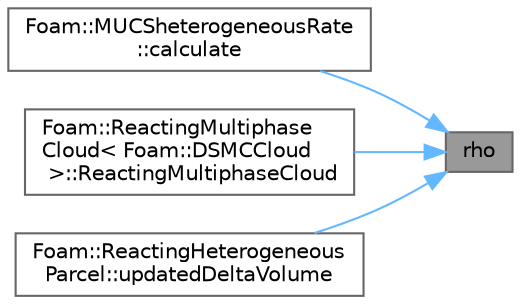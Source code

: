 digraph "rho"
{
 // LATEX_PDF_SIZE
  bgcolor="transparent";
  edge [fontname=Helvetica,fontsize=10,labelfontname=Helvetica,labelfontsize=10];
  node [fontname=Helvetica,fontsize=10,shape=box,height=0.2,width=0.4];
  rankdir="RL";
  Node1 [id="Node000001",label="rho",height=0.2,width=0.4,color="gray40", fillcolor="grey60", style="filled", fontcolor="black",tooltip=" "];
  Node1 -> Node2 [id="edge1_Node000001_Node000002",dir="back",color="steelblue1",style="solid",tooltip=" "];
  Node2 [id="Node000002",label="Foam::MUCSheterogeneousRate\l::calculate",height=0.2,width=0.4,color="grey40", fillcolor="white", style="filled",URL="$classFoam_1_1MUCSheterogeneousRate.html#a54e3cd1b78ff4e5c8b6da4cc2a8e6e01",tooltip=" "];
  Node1 -> Node3 [id="edge2_Node000001_Node000003",dir="back",color="steelblue1",style="solid",tooltip=" "];
  Node3 [id="Node000003",label="Foam::ReactingMultiphase\lCloud\< Foam::DSMCCloud\l \>::ReactingMultiphaseCloud",height=0.2,width=0.4,color="grey40", fillcolor="white", style="filled",URL="$classFoam_1_1ReactingMultiphaseCloud.html#a57533d0393410d48729ea6d163c4a339",tooltip=" "];
  Node1 -> Node4 [id="edge3_Node000001_Node000004",dir="back",color="steelblue1",style="solid",tooltip=" "];
  Node4 [id="Node000004",label="Foam::ReactingHeterogeneous\lParcel::updatedDeltaVolume",height=0.2,width=0.4,color="grey40", fillcolor="white", style="filled",URL="$classFoam_1_1ReactingHeterogeneousParcel.html#a5318a479e57ae5912f833e295f1f9d2b",tooltip=" "];
}
